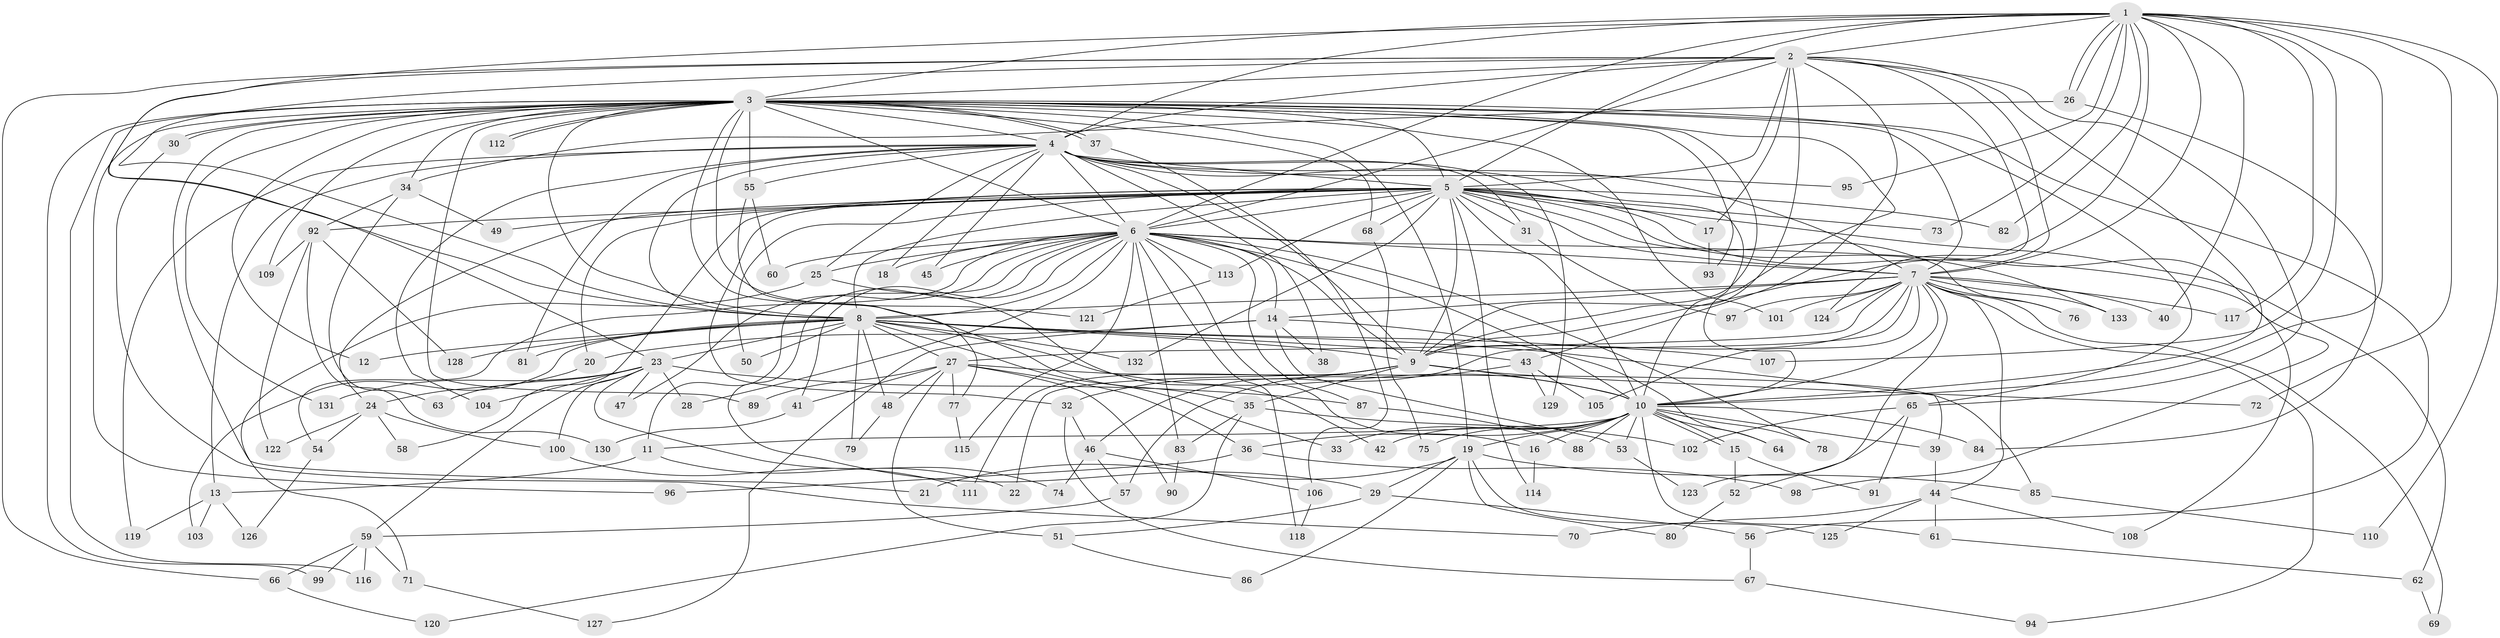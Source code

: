 // coarse degree distribution, {14: 0.015151515151515152, 27: 0.030303030303030304, 29: 0.015151515151515152, 22: 0.015151515151515152, 20: 0.015151515151515152, 15: 0.015151515151515152, 11: 0.015151515151515152, 4: 0.13636363636363635, 2: 0.3787878787878788, 7: 0.015151515151515152, 3: 0.21212121212121213, 9: 0.030303030303030304, 10: 0.015151515151515152, 5: 0.06060606060606061, 1: 0.030303030303030304}
// Generated by graph-tools (version 1.1) at 2025/17/03/04/25 18:17:15]
// undirected, 133 vertices, 291 edges
graph export_dot {
graph [start="1"]
  node [color=gray90,style=filled];
  1;
  2;
  3;
  4;
  5;
  6;
  7;
  8;
  9;
  10;
  11;
  12;
  13;
  14;
  15;
  16;
  17;
  18;
  19;
  20;
  21;
  22;
  23;
  24;
  25;
  26;
  27;
  28;
  29;
  30;
  31;
  32;
  33;
  34;
  35;
  36;
  37;
  38;
  39;
  40;
  41;
  42;
  43;
  44;
  45;
  46;
  47;
  48;
  49;
  50;
  51;
  52;
  53;
  54;
  55;
  56;
  57;
  58;
  59;
  60;
  61;
  62;
  63;
  64;
  65;
  66;
  67;
  68;
  69;
  70;
  71;
  72;
  73;
  74;
  75;
  76;
  77;
  78;
  79;
  80;
  81;
  82;
  83;
  84;
  85;
  86;
  87;
  88;
  89;
  90;
  91;
  92;
  93;
  94;
  95;
  96;
  97;
  98;
  99;
  100;
  101;
  102;
  103;
  104;
  105;
  106;
  107;
  108;
  109;
  110;
  111;
  112;
  113;
  114;
  115;
  116;
  117;
  118;
  119;
  120;
  121;
  122;
  123;
  124;
  125;
  126;
  127;
  128;
  129;
  130;
  131;
  132;
  133;
  1 -- 2;
  1 -- 3;
  1 -- 4;
  1 -- 5;
  1 -- 6;
  1 -- 7;
  1 -- 8;
  1 -- 9;
  1 -- 10;
  1 -- 26;
  1 -- 26;
  1 -- 40;
  1 -- 72;
  1 -- 73;
  1 -- 82;
  1 -- 95;
  1 -- 107;
  1 -- 110;
  1 -- 117;
  2 -- 3;
  2 -- 4;
  2 -- 5;
  2 -- 6;
  2 -- 7;
  2 -- 8;
  2 -- 9;
  2 -- 10;
  2 -- 17;
  2 -- 23;
  2 -- 43;
  2 -- 65;
  2 -- 66;
  2 -- 124;
  3 -- 4;
  3 -- 5;
  3 -- 6;
  3 -- 7;
  3 -- 8;
  3 -- 9;
  3 -- 10;
  3 -- 12;
  3 -- 19;
  3 -- 21;
  3 -- 30;
  3 -- 30;
  3 -- 34;
  3 -- 35;
  3 -- 37;
  3 -- 37;
  3 -- 55;
  3 -- 56;
  3 -- 65;
  3 -- 68;
  3 -- 89;
  3 -- 93;
  3 -- 96;
  3 -- 99;
  3 -- 101;
  3 -- 109;
  3 -- 112;
  3 -- 112;
  3 -- 116;
  3 -- 121;
  3 -- 131;
  4 -- 5;
  4 -- 6;
  4 -- 7;
  4 -- 8;
  4 -- 9;
  4 -- 10;
  4 -- 13;
  4 -- 18;
  4 -- 25;
  4 -- 31;
  4 -- 38;
  4 -- 45;
  4 -- 55;
  4 -- 81;
  4 -- 95;
  4 -- 104;
  4 -- 119;
  4 -- 129;
  5 -- 6;
  5 -- 7;
  5 -- 8;
  5 -- 9;
  5 -- 10;
  5 -- 17;
  5 -- 20;
  5 -- 24;
  5 -- 31;
  5 -- 32;
  5 -- 49;
  5 -- 50;
  5 -- 58;
  5 -- 62;
  5 -- 68;
  5 -- 73;
  5 -- 76;
  5 -- 82;
  5 -- 92;
  5 -- 98;
  5 -- 113;
  5 -- 114;
  5 -- 132;
  5 -- 133;
  6 -- 7;
  6 -- 8;
  6 -- 9;
  6 -- 10;
  6 -- 11;
  6 -- 14;
  6 -- 16;
  6 -- 18;
  6 -- 25;
  6 -- 28;
  6 -- 29;
  6 -- 41;
  6 -- 45;
  6 -- 47;
  6 -- 54;
  6 -- 60;
  6 -- 78;
  6 -- 83;
  6 -- 87;
  6 -- 108;
  6 -- 113;
  6 -- 115;
  6 -- 118;
  7 -- 8;
  7 -- 9;
  7 -- 10;
  7 -- 14;
  7 -- 27;
  7 -- 40;
  7 -- 44;
  7 -- 46;
  7 -- 52;
  7 -- 69;
  7 -- 76;
  7 -- 94;
  7 -- 97;
  7 -- 101;
  7 -- 105;
  7 -- 117;
  7 -- 124;
  7 -- 133;
  8 -- 9;
  8 -- 10;
  8 -- 12;
  8 -- 23;
  8 -- 27;
  8 -- 33;
  8 -- 39;
  8 -- 43;
  8 -- 48;
  8 -- 50;
  8 -- 79;
  8 -- 81;
  8 -- 103;
  8 -- 107;
  8 -- 128;
  8 -- 132;
  9 -- 10;
  9 -- 22;
  9 -- 32;
  9 -- 35;
  9 -- 72;
  9 -- 111;
  10 -- 11;
  10 -- 15;
  10 -- 15;
  10 -- 16;
  10 -- 19;
  10 -- 33;
  10 -- 36;
  10 -- 39;
  10 -- 42;
  10 -- 53;
  10 -- 61;
  10 -- 64;
  10 -- 75;
  10 -- 78;
  10 -- 84;
  10 -- 88;
  11 -- 13;
  11 -- 22;
  13 -- 103;
  13 -- 119;
  13 -- 126;
  14 -- 20;
  14 -- 38;
  14 -- 53;
  14 -- 64;
  14 -- 127;
  15 -- 52;
  15 -- 91;
  16 -- 114;
  17 -- 93;
  19 -- 21;
  19 -- 29;
  19 -- 80;
  19 -- 85;
  19 -- 86;
  19 -- 125;
  20 -- 24;
  23 -- 28;
  23 -- 47;
  23 -- 59;
  23 -- 63;
  23 -- 74;
  23 -- 87;
  23 -- 100;
  23 -- 104;
  23 -- 131;
  24 -- 54;
  24 -- 58;
  24 -- 100;
  24 -- 122;
  25 -- 42;
  25 -- 71;
  26 -- 34;
  26 -- 84;
  27 -- 36;
  27 -- 41;
  27 -- 48;
  27 -- 51;
  27 -- 77;
  27 -- 85;
  27 -- 89;
  27 -- 90;
  29 -- 51;
  29 -- 56;
  30 -- 70;
  31 -- 97;
  32 -- 46;
  32 -- 67;
  34 -- 49;
  34 -- 63;
  34 -- 92;
  35 -- 83;
  35 -- 102;
  35 -- 120;
  36 -- 96;
  36 -- 98;
  37 -- 106;
  39 -- 44;
  41 -- 130;
  43 -- 57;
  43 -- 105;
  43 -- 129;
  44 -- 61;
  44 -- 70;
  44 -- 108;
  44 -- 125;
  46 -- 57;
  46 -- 74;
  46 -- 106;
  48 -- 79;
  51 -- 86;
  52 -- 80;
  53 -- 123;
  54 -- 126;
  55 -- 60;
  55 -- 77;
  56 -- 67;
  57 -- 59;
  59 -- 66;
  59 -- 71;
  59 -- 99;
  59 -- 116;
  61 -- 62;
  62 -- 69;
  65 -- 91;
  65 -- 102;
  65 -- 123;
  66 -- 120;
  67 -- 94;
  68 -- 75;
  71 -- 127;
  77 -- 115;
  83 -- 90;
  85 -- 110;
  87 -- 88;
  92 -- 109;
  92 -- 122;
  92 -- 128;
  92 -- 130;
  100 -- 111;
  106 -- 118;
  113 -- 121;
}
